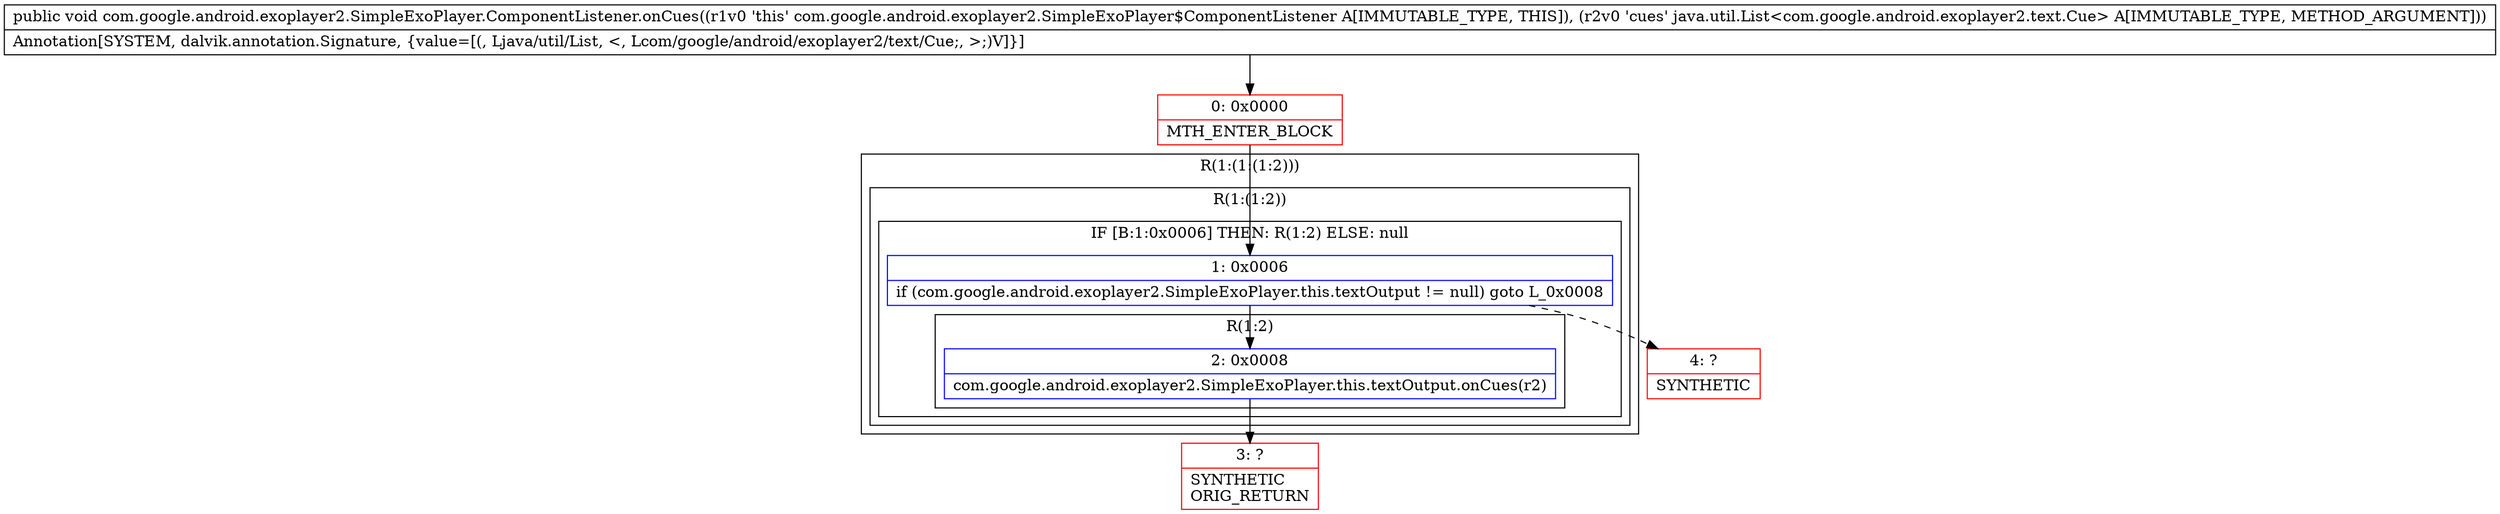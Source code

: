 digraph "CFG forcom.google.android.exoplayer2.SimpleExoPlayer.ComponentListener.onCues(Ljava\/util\/List;)V" {
subgraph cluster_Region_578208415 {
label = "R(1:(1:(1:2)))";
node [shape=record,color=blue];
subgraph cluster_Region_1632411042 {
label = "R(1:(1:2))";
node [shape=record,color=blue];
subgraph cluster_IfRegion_1686946217 {
label = "IF [B:1:0x0006] THEN: R(1:2) ELSE: null";
node [shape=record,color=blue];
Node_1 [shape=record,label="{1\:\ 0x0006|if (com.google.android.exoplayer2.SimpleExoPlayer.this.textOutput != null) goto L_0x0008\l}"];
subgraph cluster_Region_326091267 {
label = "R(1:2)";
node [shape=record,color=blue];
Node_2 [shape=record,label="{2\:\ 0x0008|com.google.android.exoplayer2.SimpleExoPlayer.this.textOutput.onCues(r2)\l}"];
}
}
}
}
Node_0 [shape=record,color=red,label="{0\:\ 0x0000|MTH_ENTER_BLOCK\l}"];
Node_3 [shape=record,color=red,label="{3\:\ ?|SYNTHETIC\lORIG_RETURN\l}"];
Node_4 [shape=record,color=red,label="{4\:\ ?|SYNTHETIC\l}"];
MethodNode[shape=record,label="{public void com.google.android.exoplayer2.SimpleExoPlayer.ComponentListener.onCues((r1v0 'this' com.google.android.exoplayer2.SimpleExoPlayer$ComponentListener A[IMMUTABLE_TYPE, THIS]), (r2v0 'cues' java.util.List\<com.google.android.exoplayer2.text.Cue\> A[IMMUTABLE_TYPE, METHOD_ARGUMENT]))  | Annotation[SYSTEM, dalvik.annotation.Signature, \{value=[(, Ljava\/util\/List, \<, Lcom\/google\/android\/exoplayer2\/text\/Cue;, \>;)V]\}]\l}"];
MethodNode -> Node_0;
Node_1 -> Node_2;
Node_1 -> Node_4[style=dashed];
Node_2 -> Node_3;
Node_0 -> Node_1;
}

